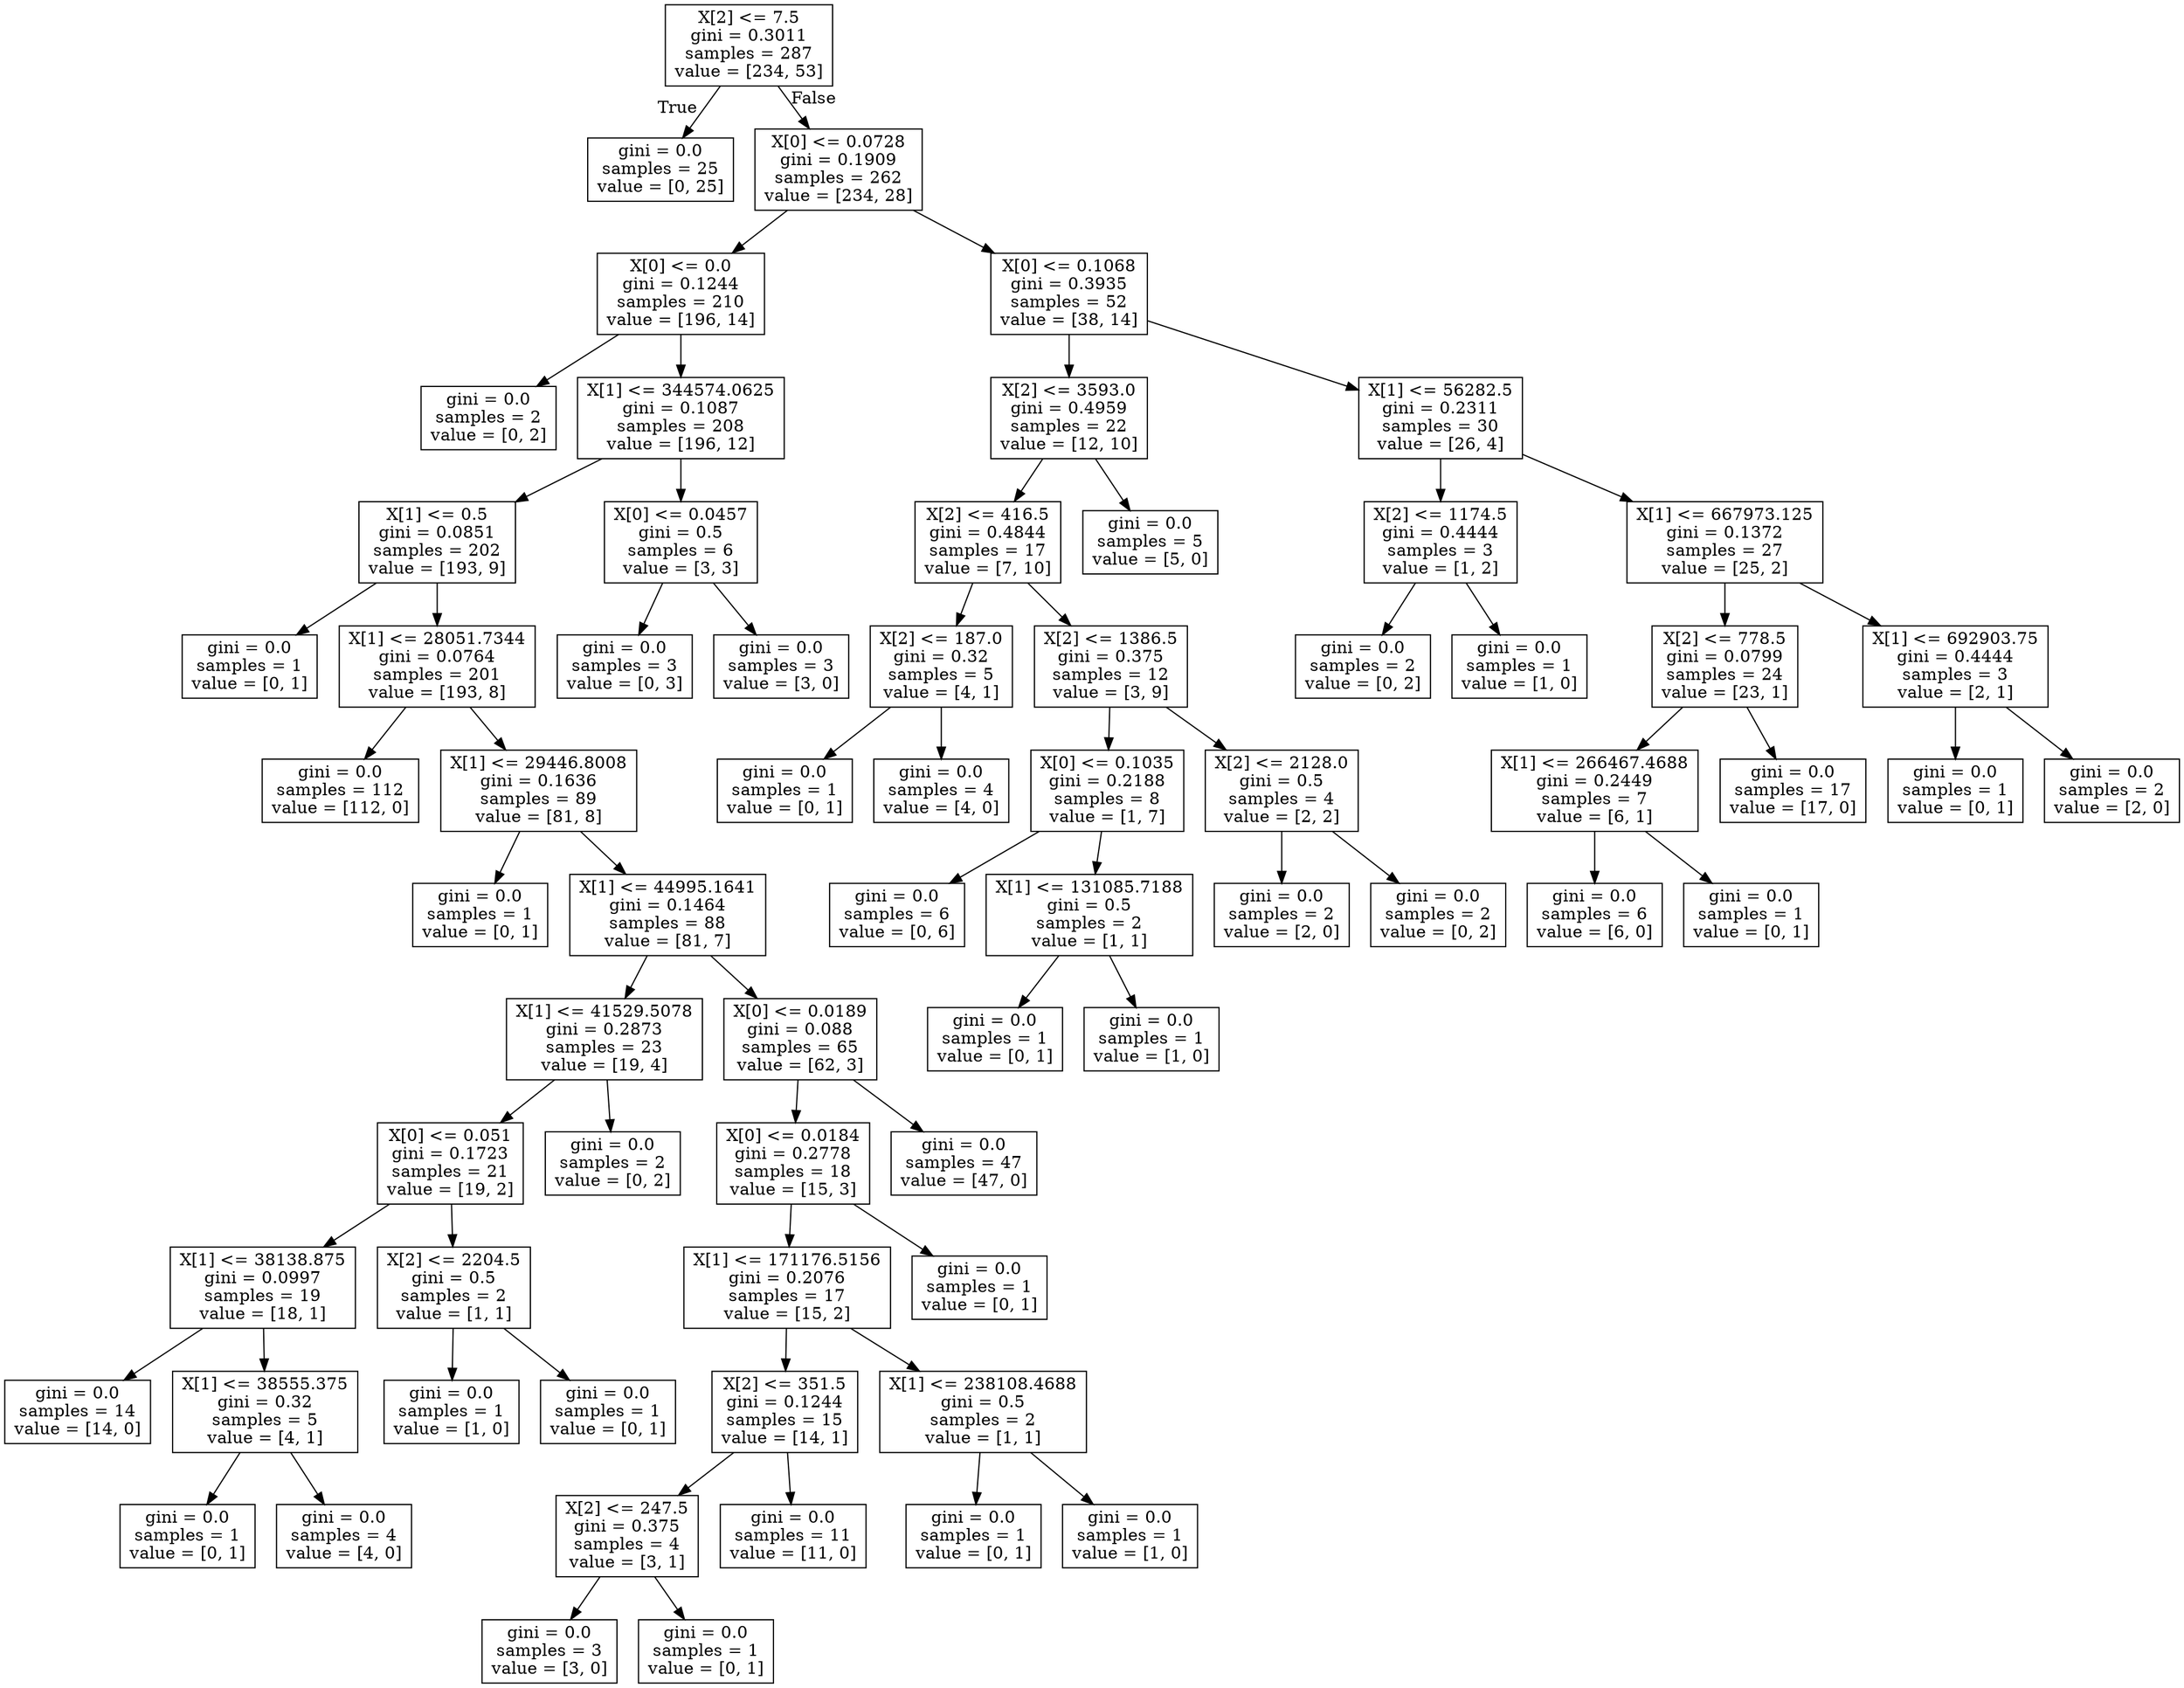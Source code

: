 digraph Tree {
node [shape=box] ;
0 [label="X[2] <= 7.5\ngini = 0.3011\nsamples = 287\nvalue = [234, 53]"] ;
1 [label="gini = 0.0\nsamples = 25\nvalue = [0, 25]"] ;
0 -> 1 [labeldistance=2.5, labelangle=45, headlabel="True"] ;
2 [label="X[0] <= 0.0728\ngini = 0.1909\nsamples = 262\nvalue = [234, 28]"] ;
0 -> 2 [labeldistance=2.5, labelangle=-45, headlabel="False"] ;
3 [label="X[0] <= 0.0\ngini = 0.1244\nsamples = 210\nvalue = [196, 14]"] ;
2 -> 3 ;
4 [label="gini = 0.0\nsamples = 2\nvalue = [0, 2]"] ;
3 -> 4 ;
5 [label="X[1] <= 344574.0625\ngini = 0.1087\nsamples = 208\nvalue = [196, 12]"] ;
3 -> 5 ;
6 [label="X[1] <= 0.5\ngini = 0.0851\nsamples = 202\nvalue = [193, 9]"] ;
5 -> 6 ;
7 [label="gini = 0.0\nsamples = 1\nvalue = [0, 1]"] ;
6 -> 7 ;
8 [label="X[1] <= 28051.7344\ngini = 0.0764\nsamples = 201\nvalue = [193, 8]"] ;
6 -> 8 ;
9 [label="gini = 0.0\nsamples = 112\nvalue = [112, 0]"] ;
8 -> 9 ;
10 [label="X[1] <= 29446.8008\ngini = 0.1636\nsamples = 89\nvalue = [81, 8]"] ;
8 -> 10 ;
11 [label="gini = 0.0\nsamples = 1\nvalue = [0, 1]"] ;
10 -> 11 ;
12 [label="X[1] <= 44995.1641\ngini = 0.1464\nsamples = 88\nvalue = [81, 7]"] ;
10 -> 12 ;
13 [label="X[1] <= 41529.5078\ngini = 0.2873\nsamples = 23\nvalue = [19, 4]"] ;
12 -> 13 ;
14 [label="X[0] <= 0.051\ngini = 0.1723\nsamples = 21\nvalue = [19, 2]"] ;
13 -> 14 ;
15 [label="X[1] <= 38138.875\ngini = 0.0997\nsamples = 19\nvalue = [18, 1]"] ;
14 -> 15 ;
16 [label="gini = 0.0\nsamples = 14\nvalue = [14, 0]"] ;
15 -> 16 ;
17 [label="X[1] <= 38555.375\ngini = 0.32\nsamples = 5\nvalue = [4, 1]"] ;
15 -> 17 ;
18 [label="gini = 0.0\nsamples = 1\nvalue = [0, 1]"] ;
17 -> 18 ;
19 [label="gini = 0.0\nsamples = 4\nvalue = [4, 0]"] ;
17 -> 19 ;
20 [label="X[2] <= 2204.5\ngini = 0.5\nsamples = 2\nvalue = [1, 1]"] ;
14 -> 20 ;
21 [label="gini = 0.0\nsamples = 1\nvalue = [1, 0]"] ;
20 -> 21 ;
22 [label="gini = 0.0\nsamples = 1\nvalue = [0, 1]"] ;
20 -> 22 ;
23 [label="gini = 0.0\nsamples = 2\nvalue = [0, 2]"] ;
13 -> 23 ;
24 [label="X[0] <= 0.0189\ngini = 0.088\nsamples = 65\nvalue = [62, 3]"] ;
12 -> 24 ;
25 [label="X[0] <= 0.0184\ngini = 0.2778\nsamples = 18\nvalue = [15, 3]"] ;
24 -> 25 ;
26 [label="X[1] <= 171176.5156\ngini = 0.2076\nsamples = 17\nvalue = [15, 2]"] ;
25 -> 26 ;
27 [label="X[2] <= 351.5\ngini = 0.1244\nsamples = 15\nvalue = [14, 1]"] ;
26 -> 27 ;
28 [label="X[2] <= 247.5\ngini = 0.375\nsamples = 4\nvalue = [3, 1]"] ;
27 -> 28 ;
29 [label="gini = 0.0\nsamples = 3\nvalue = [3, 0]"] ;
28 -> 29 ;
30 [label="gini = 0.0\nsamples = 1\nvalue = [0, 1]"] ;
28 -> 30 ;
31 [label="gini = 0.0\nsamples = 11\nvalue = [11, 0]"] ;
27 -> 31 ;
32 [label="X[1] <= 238108.4688\ngini = 0.5\nsamples = 2\nvalue = [1, 1]"] ;
26 -> 32 ;
33 [label="gini = 0.0\nsamples = 1\nvalue = [0, 1]"] ;
32 -> 33 ;
34 [label="gini = 0.0\nsamples = 1\nvalue = [1, 0]"] ;
32 -> 34 ;
35 [label="gini = 0.0\nsamples = 1\nvalue = [0, 1]"] ;
25 -> 35 ;
36 [label="gini = 0.0\nsamples = 47\nvalue = [47, 0]"] ;
24 -> 36 ;
37 [label="X[0] <= 0.0457\ngini = 0.5\nsamples = 6\nvalue = [3, 3]"] ;
5 -> 37 ;
38 [label="gini = 0.0\nsamples = 3\nvalue = [0, 3]"] ;
37 -> 38 ;
39 [label="gini = 0.0\nsamples = 3\nvalue = [3, 0]"] ;
37 -> 39 ;
40 [label="X[0] <= 0.1068\ngini = 0.3935\nsamples = 52\nvalue = [38, 14]"] ;
2 -> 40 ;
41 [label="X[2] <= 3593.0\ngini = 0.4959\nsamples = 22\nvalue = [12, 10]"] ;
40 -> 41 ;
42 [label="X[2] <= 416.5\ngini = 0.4844\nsamples = 17\nvalue = [7, 10]"] ;
41 -> 42 ;
43 [label="X[2] <= 187.0\ngini = 0.32\nsamples = 5\nvalue = [4, 1]"] ;
42 -> 43 ;
44 [label="gini = 0.0\nsamples = 1\nvalue = [0, 1]"] ;
43 -> 44 ;
45 [label="gini = 0.0\nsamples = 4\nvalue = [4, 0]"] ;
43 -> 45 ;
46 [label="X[2] <= 1386.5\ngini = 0.375\nsamples = 12\nvalue = [3, 9]"] ;
42 -> 46 ;
47 [label="X[0] <= 0.1035\ngini = 0.2188\nsamples = 8\nvalue = [1, 7]"] ;
46 -> 47 ;
48 [label="gini = 0.0\nsamples = 6\nvalue = [0, 6]"] ;
47 -> 48 ;
49 [label="X[1] <= 131085.7188\ngini = 0.5\nsamples = 2\nvalue = [1, 1]"] ;
47 -> 49 ;
50 [label="gini = 0.0\nsamples = 1\nvalue = [0, 1]"] ;
49 -> 50 ;
51 [label="gini = 0.0\nsamples = 1\nvalue = [1, 0]"] ;
49 -> 51 ;
52 [label="X[2] <= 2128.0\ngini = 0.5\nsamples = 4\nvalue = [2, 2]"] ;
46 -> 52 ;
53 [label="gini = 0.0\nsamples = 2\nvalue = [2, 0]"] ;
52 -> 53 ;
54 [label="gini = 0.0\nsamples = 2\nvalue = [0, 2]"] ;
52 -> 54 ;
55 [label="gini = 0.0\nsamples = 5\nvalue = [5, 0]"] ;
41 -> 55 ;
56 [label="X[1] <= 56282.5\ngini = 0.2311\nsamples = 30\nvalue = [26, 4]"] ;
40 -> 56 ;
57 [label="X[2] <= 1174.5\ngini = 0.4444\nsamples = 3\nvalue = [1, 2]"] ;
56 -> 57 ;
58 [label="gini = 0.0\nsamples = 2\nvalue = [0, 2]"] ;
57 -> 58 ;
59 [label="gini = 0.0\nsamples = 1\nvalue = [1, 0]"] ;
57 -> 59 ;
60 [label="X[1] <= 667973.125\ngini = 0.1372\nsamples = 27\nvalue = [25, 2]"] ;
56 -> 60 ;
61 [label="X[2] <= 778.5\ngini = 0.0799\nsamples = 24\nvalue = [23, 1]"] ;
60 -> 61 ;
62 [label="X[1] <= 266467.4688\ngini = 0.2449\nsamples = 7\nvalue = [6, 1]"] ;
61 -> 62 ;
63 [label="gini = 0.0\nsamples = 6\nvalue = [6, 0]"] ;
62 -> 63 ;
64 [label="gini = 0.0\nsamples = 1\nvalue = [0, 1]"] ;
62 -> 64 ;
65 [label="gini = 0.0\nsamples = 17\nvalue = [17, 0]"] ;
61 -> 65 ;
66 [label="X[1] <= 692903.75\ngini = 0.4444\nsamples = 3\nvalue = [2, 1]"] ;
60 -> 66 ;
67 [label="gini = 0.0\nsamples = 1\nvalue = [0, 1]"] ;
66 -> 67 ;
68 [label="gini = 0.0\nsamples = 2\nvalue = [2, 0]"] ;
66 -> 68 ;
}